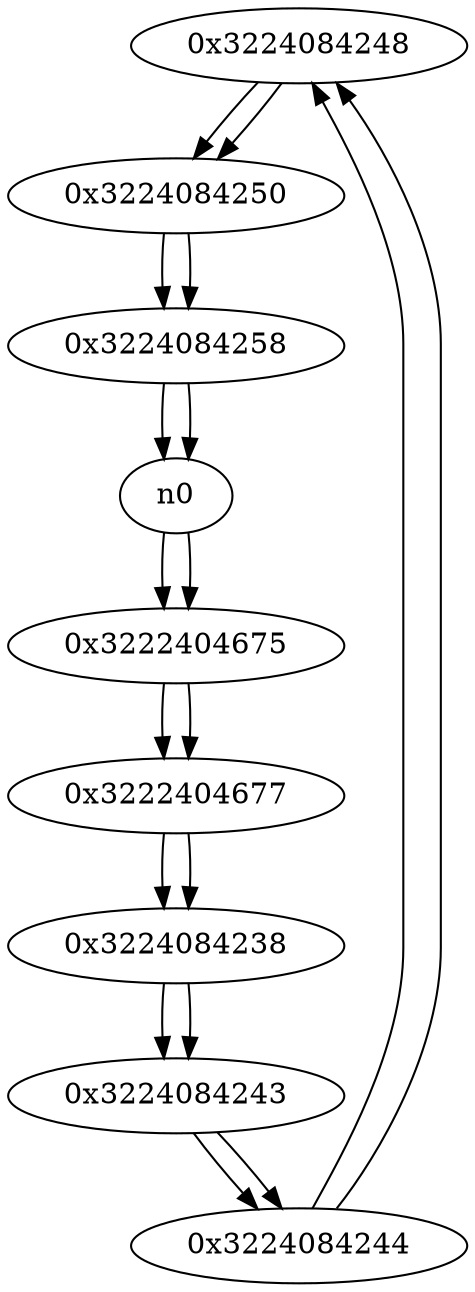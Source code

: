 digraph G{
/* nodes */
  n1 [label="0x3224084248"]
  n2 [label="0x3222404675"]
  n3 [label="0x3222404677"]
  n4 [label="0x3224084238"]
  n5 [label="0x3224084243"]
  n6 [label="0x3224084244"]
  n7 [label="0x3224084250"]
  n8 [label="0x3224084258"]
/* edges */
n1 -> n7;
n6 -> n1;
n2 -> n3;
n0 -> n2;
n0 -> n2;
n3 -> n4;
n2 -> n3;
n4 -> n5;
n3 -> n4;
n5 -> n6;
n4 -> n5;
n6 -> n1;
n5 -> n6;
n7 -> n8;
n1 -> n7;
n8 -> n0;
n8 -> n0;
n7 -> n8;
}
